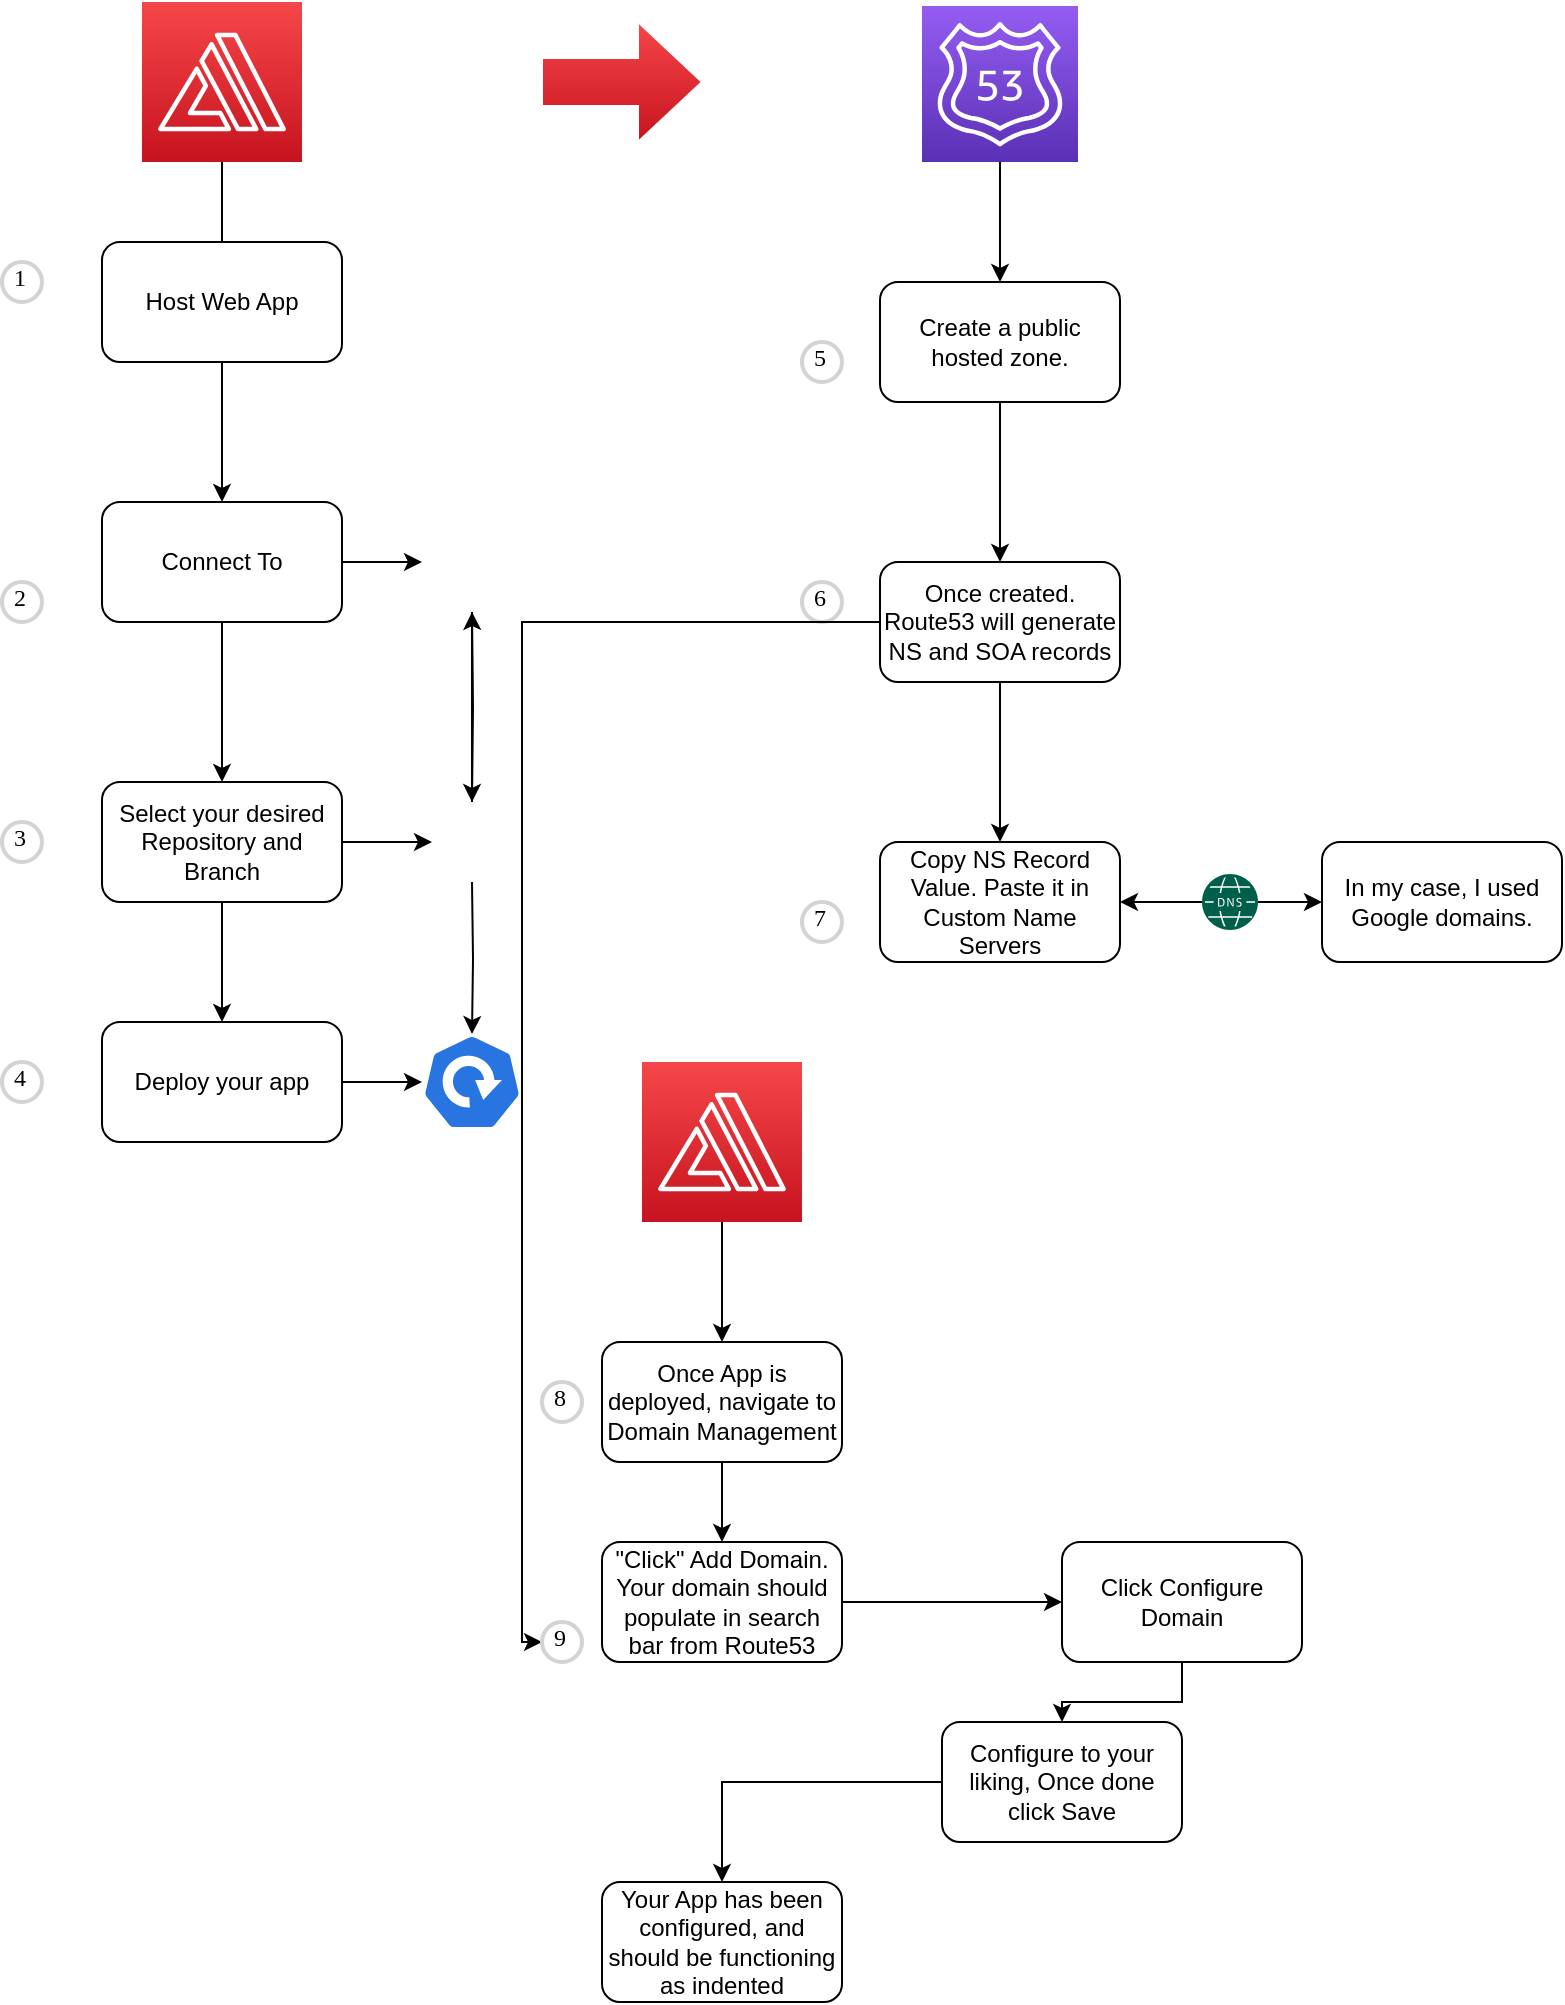 <mxfile version="21.1.8" type="github">
  <diagram name="Page-1" id="-kMfybfrvLKlynRUuisB">
    <mxGraphModel dx="988" dy="875" grid="1" gridSize="10" guides="1" tooltips="1" connect="1" arrows="1" fold="1" page="1" pageScale="1" pageWidth="850" pageHeight="1100" math="0" shadow="0">
      <root>
        <mxCell id="0" />
        <mxCell id="1" parent="0" />
        <mxCell id="ZzjkB3s_0MAsUwaYBzpS-5" value="" style="edgeStyle=orthogonalEdgeStyle;rounded=0;orthogonalLoop=1;jettySize=auto;html=1;" parent="1" source="ZzjkB3s_0MAsUwaYBzpS-1" edge="1">
          <mxGeometry relative="1" as="geometry">
            <mxPoint x="160" y="180" as="targetPoint" />
          </mxGeometry>
        </mxCell>
        <mxCell id="ZzjkB3s_0MAsUwaYBzpS-1" value="" style="sketch=0;points=[[0,0,0],[0.25,0,0],[0.5,0,0],[0.75,0,0],[1,0,0],[0,1,0],[0.25,1,0],[0.5,1,0],[0.75,1,0],[1,1,0],[0,0.25,0],[0,0.5,0],[0,0.75,0],[1,0.25,0],[1,0.5,0],[1,0.75,0]];outlineConnect=0;fontColor=#232F3E;gradientColor=#F54749;gradientDirection=north;fillColor=#C7131F;strokeColor=#ffffff;dashed=0;verticalLabelPosition=bottom;verticalAlign=top;align=center;html=1;fontSize=12;fontStyle=0;aspect=fixed;shape=mxgraph.aws4.resourceIcon;resIcon=mxgraph.aws4.amplify;" parent="1" vertex="1">
          <mxGeometry x="120" y="50" width="80" height="80" as="geometry" />
        </mxCell>
        <mxCell id="ZzjkB3s_0MAsUwaYBzpS-30" value="" style="edgeStyle=orthogonalEdgeStyle;rounded=0;orthogonalLoop=1;jettySize=auto;html=1;" parent="1" source="ZzjkB3s_0MAsUwaYBzpS-2" target="ZzjkB3s_0MAsUwaYBzpS-29" edge="1">
          <mxGeometry relative="1" as="geometry" />
        </mxCell>
        <mxCell id="ZzjkB3s_0MAsUwaYBzpS-2" value="" style="sketch=0;points=[[0,0,0],[0.25,0,0],[0.5,0,0],[0.75,0,0],[1,0,0],[0,1,0],[0.25,1,0],[0.5,1,0],[0.75,1,0],[1,1,0],[0,0.25,0],[0,0.5,0],[0,0.75,0],[1,0.25,0],[1,0.5,0],[1,0.75,0]];outlineConnect=0;fontColor=#232F3E;gradientColor=#945DF2;gradientDirection=north;fillColor=#5A30B5;strokeColor=#ffffff;dashed=0;verticalLabelPosition=bottom;verticalAlign=top;align=center;html=1;fontSize=12;fontStyle=0;aspect=fixed;shape=mxgraph.aws4.resourceIcon;resIcon=mxgraph.aws4.route_53;" parent="1" vertex="1">
          <mxGeometry x="510" y="52" width="78" height="78" as="geometry" />
        </mxCell>
        <mxCell id="ZzjkB3s_0MAsUwaYBzpS-6" value="" style="edgeStyle=orthogonalEdgeStyle;rounded=0;orthogonalLoop=1;jettySize=auto;html=1;exitX=0.5;exitY=1;exitDx=0;exitDy=0;" parent="1" source="ZzjkB3s_0MAsUwaYBzpS-8" edge="1">
          <mxGeometry relative="1" as="geometry">
            <mxPoint x="160" y="250" as="sourcePoint" />
            <mxPoint x="160" y="300" as="targetPoint" />
          </mxGeometry>
        </mxCell>
        <mxCell id="ZzjkB3s_0MAsUwaYBzpS-14" value="" style="edgeStyle=orthogonalEdgeStyle;rounded=0;orthogonalLoop=1;jettySize=auto;html=1;" parent="1" source="ZzjkB3s_0MAsUwaYBzpS-7" edge="1">
          <mxGeometry relative="1" as="geometry">
            <mxPoint x="285" y="450" as="targetPoint" />
          </mxGeometry>
        </mxCell>
        <mxCell id="ZzjkB3s_0MAsUwaYBzpS-7" value="" style="shape=image;html=1;verticalAlign=top;verticalLabelPosition=bottom;labelBackgroundColor=#ffffff;imageAspect=0;aspect=fixed;image=https://cdn1.iconfinder.com/data/icons/picons-social/57/github_rounded-128.png" parent="1" vertex="1">
          <mxGeometry x="260" y="305" width="50" height="50" as="geometry" />
        </mxCell>
        <mxCell id="ZzjkB3s_0MAsUwaYBzpS-8" value="Host Web App" style="rounded=1;whiteSpace=wrap;html=1;" parent="1" vertex="1">
          <mxGeometry x="100" y="170" width="120" height="60" as="geometry" />
        </mxCell>
        <mxCell id="ZzjkB3s_0MAsUwaYBzpS-12" value="" style="edgeStyle=orthogonalEdgeStyle;rounded=0;orthogonalLoop=1;jettySize=auto;html=1;" parent="1" source="ZzjkB3s_0MAsUwaYBzpS-9" target="ZzjkB3s_0MAsUwaYBzpS-7" edge="1">
          <mxGeometry relative="1" as="geometry" />
        </mxCell>
        <mxCell id="ZzjkB3s_0MAsUwaYBzpS-16" value="" style="edgeStyle=orthogonalEdgeStyle;rounded=0;orthogonalLoop=1;jettySize=auto;html=1;" parent="1" source="ZzjkB3s_0MAsUwaYBzpS-9" target="ZzjkB3s_0MAsUwaYBzpS-15" edge="1">
          <mxGeometry relative="1" as="geometry" />
        </mxCell>
        <mxCell id="ZzjkB3s_0MAsUwaYBzpS-9" value="Connect To" style="rounded=1;whiteSpace=wrap;html=1;" parent="1" vertex="1">
          <mxGeometry x="100" y="300" width="120" height="60" as="geometry" />
        </mxCell>
        <mxCell id="ZzjkB3s_0MAsUwaYBzpS-17" value="" style="edgeStyle=orthogonalEdgeStyle;rounded=0;orthogonalLoop=1;jettySize=auto;html=1;" parent="1" source="ZzjkB3s_0MAsUwaYBzpS-15" edge="1">
          <mxGeometry relative="1" as="geometry">
            <mxPoint x="265" y="470" as="targetPoint" />
          </mxGeometry>
        </mxCell>
        <mxCell id="ZzjkB3s_0MAsUwaYBzpS-19" value="" style="edgeStyle=orthogonalEdgeStyle;rounded=0;orthogonalLoop=1;jettySize=auto;html=1;" parent="1" source="ZzjkB3s_0MAsUwaYBzpS-15" target="ZzjkB3s_0MAsUwaYBzpS-18" edge="1">
          <mxGeometry relative="1" as="geometry" />
        </mxCell>
        <mxCell id="ZzjkB3s_0MAsUwaYBzpS-15" value="Select your desired Repository and Branch" style="rounded=1;whiteSpace=wrap;html=1;" parent="1" vertex="1">
          <mxGeometry x="100" y="440" width="120" height="60" as="geometry" />
        </mxCell>
        <mxCell id="ZzjkB3s_0MAsUwaYBzpS-21" value="" style="edgeStyle=orthogonalEdgeStyle;rounded=0;orthogonalLoop=1;jettySize=auto;html=1;" parent="1" source="ZzjkB3s_0MAsUwaYBzpS-18" target="ZzjkB3s_0MAsUwaYBzpS-20" edge="1">
          <mxGeometry relative="1" as="geometry" />
        </mxCell>
        <mxCell id="ZzjkB3s_0MAsUwaYBzpS-18" value="Deploy your app" style="rounded=1;whiteSpace=wrap;html=1;" parent="1" vertex="1">
          <mxGeometry x="100" y="560" width="120" height="60" as="geometry" />
        </mxCell>
        <mxCell id="ZzjkB3s_0MAsUwaYBzpS-20" value="" style="sketch=0;html=1;dashed=0;whitespace=wrap;fillColor=#2875E2;strokeColor=#ffffff;points=[[0.005,0.63,0],[0.1,0.2,0],[0.9,0.2,0],[0.5,0,0],[0.995,0.63,0],[0.72,0.99,0],[0.5,1,0],[0.28,0.99,0]];verticalLabelPosition=bottom;align=center;verticalAlign=top;shape=mxgraph.kubernetes.icon;prIcon=deploy" parent="1" vertex="1">
          <mxGeometry x="260" y="566" width="50" height="48" as="geometry" />
        </mxCell>
        <mxCell id="ZzjkB3s_0MAsUwaYBzpS-24" value="" style="edgeStyle=orthogonalEdgeStyle;rounded=0;orthogonalLoop=1;jettySize=auto;html=1;" parent="1" target="ZzjkB3s_0MAsUwaYBzpS-7" edge="1">
          <mxGeometry relative="1" as="geometry">
            <mxPoint x="285" y="450" as="sourcePoint" />
          </mxGeometry>
        </mxCell>
        <mxCell id="ZzjkB3s_0MAsUwaYBzpS-28" value="" style="edgeStyle=orthogonalEdgeStyle;rounded=0;orthogonalLoop=1;jettySize=auto;html=1;" parent="1" target="ZzjkB3s_0MAsUwaYBzpS-20" edge="1">
          <mxGeometry relative="1" as="geometry">
            <mxPoint x="285" y="490" as="sourcePoint" />
          </mxGeometry>
        </mxCell>
        <mxCell id="ZzjkB3s_0MAsUwaYBzpS-26" value="" style="shape=image;html=1;verticalAlign=top;verticalLabelPosition=bottom;labelBackgroundColor=#ffffff;imageAspect=0;aspect=fixed;image=https://cdn2.iconfinder.com/data/icons/boxicons-regular-vol-2/24/bx-git-repo-forked-128.png" parent="1" vertex="1">
          <mxGeometry x="260" y="445" width="50" height="50" as="geometry" />
        </mxCell>
        <mxCell id="ZzjkB3s_0MAsUwaYBzpS-39" value="" style="edgeStyle=orthogonalEdgeStyle;rounded=0;orthogonalLoop=1;jettySize=auto;html=1;" parent="1" source="ZzjkB3s_0MAsUwaYBzpS-29" target="ZzjkB3s_0MAsUwaYBzpS-38" edge="1">
          <mxGeometry relative="1" as="geometry" />
        </mxCell>
        <mxCell id="ZzjkB3s_0MAsUwaYBzpS-29" value="Create a public hosted zone." style="rounded=1;whiteSpace=wrap;html=1;" parent="1" vertex="1">
          <mxGeometry x="489" y="190" width="120" height="60" as="geometry" />
        </mxCell>
        <mxCell id="ZzjkB3s_0MAsUwaYBzpS-33" value="" style="shape=singleArrow;whiteSpace=wrap;html=1;arrowWidth=0.4;arrowSize=0.4;verticalAlign=top;fillColor=#C7131F;strokeColor=#ffffff;fontColor=#232F3E;sketch=0;gradientColor=#F54749;gradientDirection=north;dashed=0;fontStyle=0;" parent="1" vertex="1">
          <mxGeometry x="320" y="60" width="80" height="60" as="geometry" />
        </mxCell>
        <mxCell id="ZzjkB3s_0MAsUwaYBzpS-37" value="" style="edgeStyle=orthogonalEdgeStyle;rounded=0;orthogonalLoop=1;jettySize=auto;html=1;" parent="1" source="ZzjkB3s_0MAsUwaYBzpS-35" target="ZzjkB3s_0MAsUwaYBzpS-36" edge="1">
          <mxGeometry relative="1" as="geometry" />
        </mxCell>
        <mxCell id="ZzjkB3s_0MAsUwaYBzpS-35" value="" style="sketch=0;points=[[0,0,0],[0.25,0,0],[0.5,0,0],[0.75,0,0],[1,0,0],[0,1,0],[0.25,1,0],[0.5,1,0],[0.75,1,0],[1,1,0],[0,0.25,0],[0,0.5,0],[0,0.75,0],[1,0.25,0],[1,0.5,0],[1,0.75,0]];outlineConnect=0;fontColor=#232F3E;gradientColor=#F54749;gradientDirection=north;fillColor=#C7131F;strokeColor=#ffffff;dashed=0;verticalLabelPosition=bottom;verticalAlign=top;align=center;html=1;fontSize=12;fontStyle=0;aspect=fixed;shape=mxgraph.aws4.resourceIcon;resIcon=mxgraph.aws4.amplify;" parent="1" vertex="1">
          <mxGeometry x="370" y="580" width="80" height="80" as="geometry" />
        </mxCell>
        <mxCell id="ZzjkB3s_0MAsUwaYBzpS-49" value="" style="edgeStyle=orthogonalEdgeStyle;rounded=0;orthogonalLoop=1;jettySize=auto;html=1;" parent="1" source="ZzjkB3s_0MAsUwaYBzpS-36" target="ZzjkB3s_0MAsUwaYBzpS-48" edge="1">
          <mxGeometry relative="1" as="geometry" />
        </mxCell>
        <mxCell id="ZzjkB3s_0MAsUwaYBzpS-36" value="Once App is deployed, navigate to Domain Management" style="rounded=1;whiteSpace=wrap;html=1;" parent="1" vertex="1">
          <mxGeometry x="350" y="720" width="120" height="60" as="geometry" />
        </mxCell>
        <mxCell id="ZzjkB3s_0MAsUwaYBzpS-41" value="" style="edgeStyle=orthogonalEdgeStyle;rounded=0;orthogonalLoop=1;jettySize=auto;html=1;" parent="1" source="ZzjkB3s_0MAsUwaYBzpS-38" target="ZzjkB3s_0MAsUwaYBzpS-40" edge="1">
          <mxGeometry relative="1" as="geometry" />
        </mxCell>
        <mxCell id="ZzjkB3s_0MAsUwaYBzpS-38" value="Once created. Route53 will&amp;nbsp;generate NS and SOA records" style="rounded=1;whiteSpace=wrap;html=1;" parent="1" vertex="1">
          <mxGeometry x="489" y="330" width="120" height="60" as="geometry" />
        </mxCell>
        <mxCell id="ZzjkB3s_0MAsUwaYBzpS-40" value="Copy NS Record Value. Paste it in Custom Name Servers" style="rounded=1;whiteSpace=wrap;html=1;" parent="1" vertex="1">
          <mxGeometry x="489" y="470" width="120" height="60" as="geometry" />
        </mxCell>
        <mxCell id="ZzjkB3s_0MAsUwaYBzpS-44" value="In my case, I used Google domains." style="rounded=1;whiteSpace=wrap;html=1;" parent="1" vertex="1">
          <mxGeometry x="710" y="470" width="120" height="60" as="geometry" />
        </mxCell>
        <mxCell id="ZzjkB3s_0MAsUwaYBzpS-46" value="" style="edgeStyle=orthogonalEdgeStyle;rounded=0;orthogonalLoop=1;jettySize=auto;html=1;" parent="1" source="ZzjkB3s_0MAsUwaYBzpS-45" target="ZzjkB3s_0MAsUwaYBzpS-40" edge="1">
          <mxGeometry relative="1" as="geometry" />
        </mxCell>
        <mxCell id="ZzjkB3s_0MAsUwaYBzpS-47" value="" style="edgeStyle=orthogonalEdgeStyle;rounded=0;orthogonalLoop=1;jettySize=auto;html=1;" parent="1" source="ZzjkB3s_0MAsUwaYBzpS-45" target="ZzjkB3s_0MAsUwaYBzpS-44" edge="1">
          <mxGeometry relative="1" as="geometry" />
        </mxCell>
        <mxCell id="ZzjkB3s_0MAsUwaYBzpS-45" value="" style="sketch=0;pointerEvents=1;shadow=0;dashed=0;html=1;strokeColor=none;fillColor=#005F4B;labelPosition=center;verticalLabelPosition=bottom;verticalAlign=top;align=center;outlineConnect=0;shape=mxgraph.veeam2.dns;" parent="1" vertex="1">
          <mxGeometry x="650" y="486" width="28.0" height="28.0" as="geometry" />
        </mxCell>
        <mxCell id="ZzjkB3s_0MAsUwaYBzpS-48" value="&quot;Click&quot; Add Domain.&lt;br&gt;Your domain should populate in search bar from Route53" style="rounded=1;whiteSpace=wrap;html=1;" parent="1" vertex="1">
          <mxGeometry x="350" y="820" width="120" height="60" as="geometry" />
        </mxCell>
        <mxCell id="ZzjkB3s_0MAsUwaYBzpS-74" value="" style="edgeStyle=orthogonalEdgeStyle;rounded=0;orthogonalLoop=1;jettySize=auto;html=1;" parent="1" source="ZzjkB3s_0MAsUwaYBzpS-68" target="ZzjkB3s_0MAsUwaYBzpS-70" edge="1">
          <mxGeometry relative="1" as="geometry" />
        </mxCell>
        <mxCell id="ZzjkB3s_0MAsUwaYBzpS-77" value="" style="edgeStyle=orthogonalEdgeStyle;rounded=0;orthogonalLoop=1;jettySize=auto;html=1;" parent="1" source="ZzjkB3s_0MAsUwaYBzpS-70" target="ZzjkB3s_0MAsUwaYBzpS-76" edge="1">
          <mxGeometry relative="1" as="geometry" />
        </mxCell>
        <mxCell id="ZzjkB3s_0MAsUwaYBzpS-70" value="Configure to your liking, Once done click Save" style="rounded=1;whiteSpace=wrap;html=1;" parent="1" vertex="1">
          <mxGeometry x="520" y="910" width="120" height="60" as="geometry" />
        </mxCell>
        <mxCell id="ZzjkB3s_0MAsUwaYBzpS-75" value="" style="edgeStyle=orthogonalEdgeStyle;rounded=0;orthogonalLoop=1;jettySize=auto;html=1;" parent="1" source="ZzjkB3s_0MAsUwaYBzpS-48" target="ZzjkB3s_0MAsUwaYBzpS-68" edge="1">
          <mxGeometry relative="1" as="geometry">
            <mxPoint x="640" y="780" as="sourcePoint" />
            <mxPoint x="640" y="920" as="targetPoint" />
          </mxGeometry>
        </mxCell>
        <mxCell id="ZzjkB3s_0MAsUwaYBzpS-68" value="Click Configure Domain" style="rounded=1;whiteSpace=wrap;html=1;" parent="1" vertex="1">
          <mxGeometry x="580" y="820" width="120" height="60" as="geometry" />
        </mxCell>
        <mxCell id="ZzjkB3s_0MAsUwaYBzpS-76" value="Your App has been configured, and should be functioning as indented" style="rounded=1;whiteSpace=wrap;html=1;" parent="1" vertex="1">
          <mxGeometry x="350" y="990" width="120" height="60" as="geometry" />
        </mxCell>
        <mxCell id="x-KAmFa4Kbjb-j9U-ZCB-8" value="1" style="ellipse;whiteSpace=wrap;html=1;aspect=fixed;strokeWidth=2;fontFamily=Tahoma;spacingBottom=4;spacingRight=2;strokeColor=#d3d3d3;" vertex="1" parent="1">
          <mxGeometry x="50" y="180" width="20" height="20" as="geometry" />
        </mxCell>
        <mxCell id="x-KAmFa4Kbjb-j9U-ZCB-9" value="2" style="ellipse;whiteSpace=wrap;html=1;aspect=fixed;strokeWidth=2;fontFamily=Tahoma;spacingBottom=4;spacingRight=2;strokeColor=#d3d3d3;" vertex="1" parent="1">
          <mxGeometry x="50" y="340" width="20" height="20" as="geometry" />
        </mxCell>
        <mxCell id="x-KAmFa4Kbjb-j9U-ZCB-10" value="3" style="ellipse;whiteSpace=wrap;html=1;aspect=fixed;strokeWidth=2;fontFamily=Tahoma;spacingBottom=4;spacingRight=2;strokeColor=#d3d3d3;" vertex="1" parent="1">
          <mxGeometry x="50" y="460" width="20" height="20" as="geometry" />
        </mxCell>
        <mxCell id="x-KAmFa4Kbjb-j9U-ZCB-11" value="4" style="ellipse;whiteSpace=wrap;html=1;aspect=fixed;strokeWidth=2;fontFamily=Tahoma;spacingBottom=4;spacingRight=2;strokeColor=#d3d3d3;" vertex="1" parent="1">
          <mxGeometry x="50" y="580" width="20" height="20" as="geometry" />
        </mxCell>
        <mxCell id="x-KAmFa4Kbjb-j9U-ZCB-13" value="5" style="ellipse;whiteSpace=wrap;html=1;aspect=fixed;strokeWidth=2;fontFamily=Tahoma;spacingBottom=4;spacingRight=2;strokeColor=#d3d3d3;" vertex="1" parent="1">
          <mxGeometry x="450" y="220" width="20" height="20" as="geometry" />
        </mxCell>
        <mxCell id="x-KAmFa4Kbjb-j9U-ZCB-14" value="6" style="ellipse;whiteSpace=wrap;html=1;aspect=fixed;strokeWidth=2;fontFamily=Tahoma;spacingBottom=4;spacingRight=2;strokeColor=#d3d3d3;" vertex="1" parent="1">
          <mxGeometry x="450" y="340" width="20" height="20" as="geometry" />
        </mxCell>
        <mxCell id="x-KAmFa4Kbjb-j9U-ZCB-15" value="7" style="ellipse;whiteSpace=wrap;html=1;aspect=fixed;strokeWidth=2;fontFamily=Tahoma;spacingBottom=4;spacingRight=2;strokeColor=#d3d3d3;" vertex="1" parent="1">
          <mxGeometry x="450" y="500" width="20" height="20" as="geometry" />
        </mxCell>
        <mxCell id="x-KAmFa4Kbjb-j9U-ZCB-22" value="8" style="ellipse;whiteSpace=wrap;html=1;aspect=fixed;strokeWidth=2;fontFamily=Tahoma;spacingBottom=4;spacingRight=2;strokeColor=#d3d3d3;" vertex="1" parent="1">
          <mxGeometry x="320" y="740" width="20" height="20" as="geometry" />
        </mxCell>
        <mxCell id="x-KAmFa4Kbjb-j9U-ZCB-26" value="" style="edgeStyle=orthogonalEdgeStyle;rounded=0;orthogonalLoop=1;jettySize=auto;html=1;" edge="1" parent="1" source="ZzjkB3s_0MAsUwaYBzpS-38" target="x-KAmFa4Kbjb-j9U-ZCB-24">
          <mxGeometry relative="1" as="geometry">
            <mxPoint x="489" y="360" as="sourcePoint" />
            <mxPoint x="320" y="830" as="targetPoint" />
            <Array as="points">
              <mxPoint x="310" y="360" />
              <mxPoint x="310" y="870" />
            </Array>
          </mxGeometry>
        </mxCell>
        <mxCell id="x-KAmFa4Kbjb-j9U-ZCB-24" value="9" style="ellipse;whiteSpace=wrap;html=1;aspect=fixed;strokeWidth=2;fontFamily=Tahoma;spacingBottom=4;spacingRight=2;strokeColor=#d3d3d3;" vertex="1" parent="1">
          <mxGeometry x="320" y="860" width="20" height="20" as="geometry" />
        </mxCell>
      </root>
    </mxGraphModel>
  </diagram>
</mxfile>
